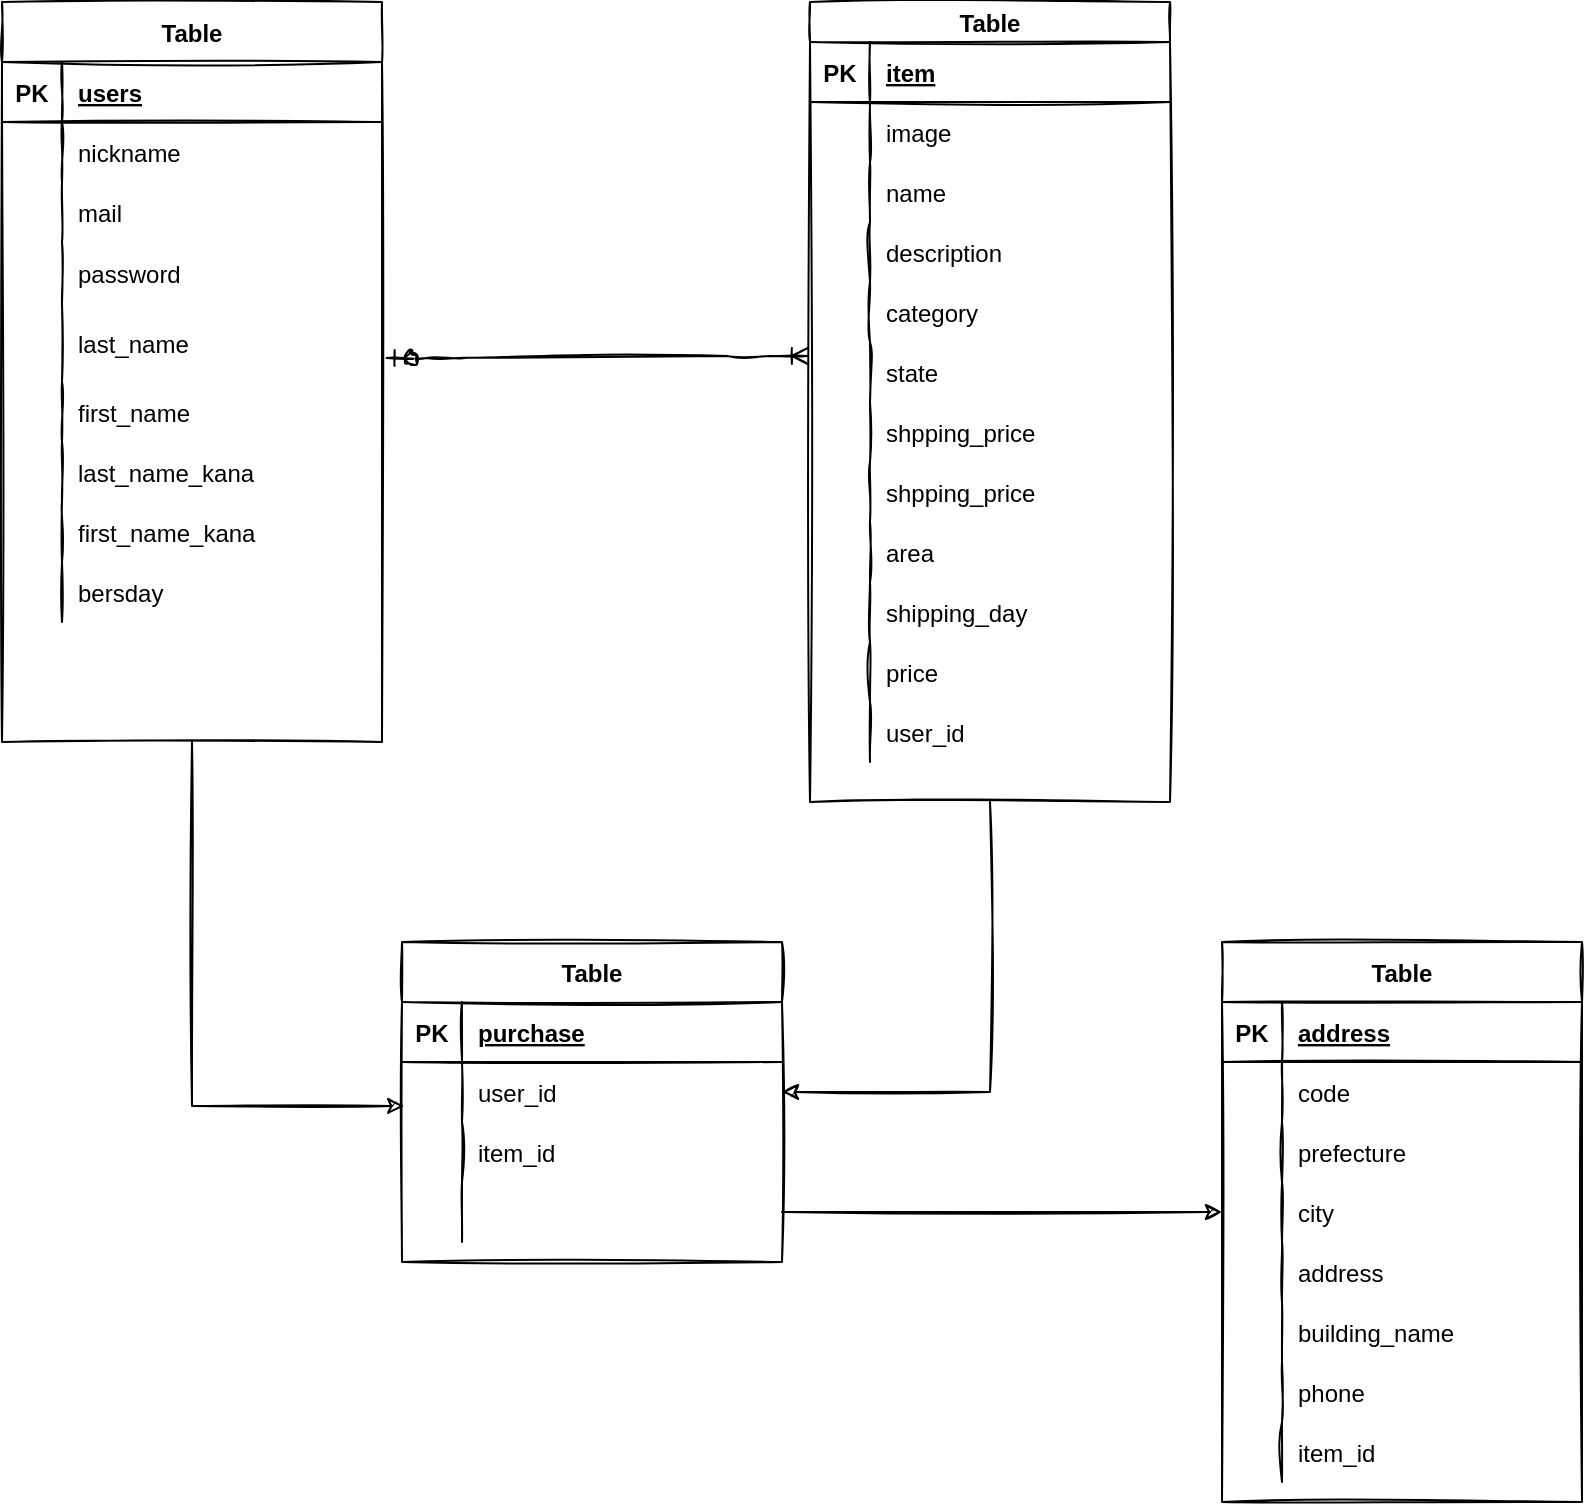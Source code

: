 <mxfile version="14.2.4" type="embed">
    <diagram id="Bu0s0QFph3MO_JYlB9qE" name="ページ1">
        <mxGraphModel dx="1056" dy="800" grid="1" gridSize="10" guides="1" tooltips="1" connect="1" arrows="1" fold="1" page="1" pageScale="1" pageWidth="827" pageHeight="1169" math="0" shadow="0">
            <root>
                <mxCell id="0"/>
                <mxCell id="1" parent="0"/>
                <mxCell id="KY-LnswcJPYaex80LuWp-153" style="edgeStyle=orthogonalEdgeStyle;rounded=0;orthogonalLoop=1;jettySize=auto;html=1;exitX=0.5;exitY=1;exitDx=0;exitDy=0;entryX=0.006;entryY=0.733;entryDx=0;entryDy=0;entryPerimeter=0;sketch=1;" edge="1" parent="1" source="KY-LnswcJPYaex80LuWp-18" target="KY-LnswcJPYaex80LuWp-108">
                    <mxGeometry relative="1" as="geometry"/>
                </mxCell>
                <mxCell id="KY-LnswcJPYaex80LuWp-18" value="Table" style="shape=table;startSize=30;container=1;collapsible=1;childLayout=tableLayout;fixedRows=1;rowLines=0;fontStyle=1;align=center;resizeLast=1;sketch=1;swimlaneFillColor=none;" vertex="1" parent="1">
                    <mxGeometry x="10" y="170" width="190" height="370" as="geometry"/>
                </mxCell>
                <mxCell id="KY-LnswcJPYaex80LuWp-19" value="" style="shape=partialRectangle;collapsible=0;dropTarget=0;pointerEvents=0;fillColor=none;top=0;left=0;bottom=1;right=0;points=[[0,0.5],[1,0.5]];portConstraint=eastwest;sketch=1;" vertex="1" parent="KY-LnswcJPYaex80LuWp-18">
                    <mxGeometry y="30" width="190" height="30" as="geometry"/>
                </mxCell>
                <mxCell id="KY-LnswcJPYaex80LuWp-20" value="PK" style="shape=partialRectangle;connectable=0;fillColor=none;top=0;left=0;bottom=0;right=0;fontStyle=1;overflow=hidden;sketch=1;" vertex="1" parent="KY-LnswcJPYaex80LuWp-19">
                    <mxGeometry width="30" height="30" as="geometry"/>
                </mxCell>
                <mxCell id="KY-LnswcJPYaex80LuWp-21" value="users" style="shape=partialRectangle;connectable=0;fillColor=none;top=0;left=0;bottom=0;right=0;align=left;spacingLeft=6;fontStyle=5;overflow=hidden;sketch=1;" vertex="1" parent="KY-LnswcJPYaex80LuWp-19">
                    <mxGeometry x="30" width="160" height="30" as="geometry"/>
                </mxCell>
                <mxCell id="KY-LnswcJPYaex80LuWp-25" value="" style="shape=partialRectangle;collapsible=0;dropTarget=0;pointerEvents=0;fillColor=none;top=0;left=0;bottom=0;right=0;points=[[0,0.5],[1,0.5]];portConstraint=eastwest;sketch=1;" vertex="1" parent="KY-LnswcJPYaex80LuWp-18">
                    <mxGeometry y="60" width="190" height="30" as="geometry"/>
                </mxCell>
                <mxCell id="KY-LnswcJPYaex80LuWp-26" value="" style="shape=partialRectangle;connectable=0;fillColor=none;top=0;left=0;bottom=0;right=0;editable=1;overflow=hidden;sketch=1;" vertex="1" parent="KY-LnswcJPYaex80LuWp-25">
                    <mxGeometry width="30" height="30" as="geometry"/>
                </mxCell>
                <mxCell id="KY-LnswcJPYaex80LuWp-27" value="nickname" style="shape=partialRectangle;connectable=0;fillColor=none;top=0;left=0;bottom=0;right=0;align=left;spacingLeft=6;overflow=hidden;sketch=1;" vertex="1" parent="KY-LnswcJPYaex80LuWp-25">
                    <mxGeometry x="30" width="160" height="30" as="geometry"/>
                </mxCell>
                <mxCell id="KY-LnswcJPYaex80LuWp-54" value="" style="shape=partialRectangle;collapsible=0;dropTarget=0;pointerEvents=0;fillColor=none;top=0;left=0;bottom=0;right=0;points=[[0,0.5],[1,0.5]];portConstraint=eastwest;sketch=1;" vertex="1" parent="KY-LnswcJPYaex80LuWp-18">
                    <mxGeometry y="90" width="190" height="30" as="geometry"/>
                </mxCell>
                <mxCell id="KY-LnswcJPYaex80LuWp-55" value="" style="shape=partialRectangle;connectable=0;fillColor=none;top=0;left=0;bottom=0;right=0;editable=1;overflow=hidden;sketch=1;" vertex="1" parent="KY-LnswcJPYaex80LuWp-54">
                    <mxGeometry width="30" height="30" as="geometry"/>
                </mxCell>
                <mxCell id="KY-LnswcJPYaex80LuWp-56" value="mail" style="shape=partialRectangle;connectable=0;fillColor=none;top=0;left=0;bottom=0;right=0;align=left;spacingLeft=6;overflow=hidden;sketch=1;" vertex="1" parent="KY-LnswcJPYaex80LuWp-54">
                    <mxGeometry x="30" width="160" height="30" as="geometry"/>
                </mxCell>
                <mxCell id="KY-LnswcJPYaex80LuWp-31" value="" style="shape=partialRectangle;collapsible=0;dropTarget=0;pointerEvents=0;fillColor=none;top=0;left=0;bottom=0;right=0;points=[[0,0.5],[1,0.5]];portConstraint=eastwest;sketch=1;" vertex="1" parent="KY-LnswcJPYaex80LuWp-18">
                    <mxGeometry y="120" width="190" height="31" as="geometry"/>
                </mxCell>
                <mxCell id="KY-LnswcJPYaex80LuWp-32" value="" style="shape=partialRectangle;connectable=0;fillColor=none;top=0;left=0;bottom=0;right=0;editable=1;overflow=hidden;sketch=1;" vertex="1" parent="KY-LnswcJPYaex80LuWp-31">
                    <mxGeometry width="30" height="31" as="geometry"/>
                </mxCell>
                <mxCell id="KY-LnswcJPYaex80LuWp-33" value="password" style="shape=partialRectangle;connectable=0;fillColor=none;top=0;left=0;bottom=0;right=0;align=left;spacingLeft=6;overflow=hidden;sketch=1;" vertex="1" parent="KY-LnswcJPYaex80LuWp-31">
                    <mxGeometry x="30" width="160" height="31" as="geometry"/>
                </mxCell>
                <mxCell id="KY-LnswcJPYaex80LuWp-34" value="" style="shape=partialRectangle;collapsible=0;dropTarget=0;pointerEvents=0;fillColor=none;top=0;left=0;bottom=0;right=0;points=[[0,0.5],[1,0.5]];portConstraint=eastwest;sketch=1;" vertex="1" parent="KY-LnswcJPYaex80LuWp-18">
                    <mxGeometry y="151" width="190" height="39" as="geometry"/>
                </mxCell>
                <mxCell id="KY-LnswcJPYaex80LuWp-35" value="" style="shape=partialRectangle;connectable=0;fillColor=none;top=0;left=0;bottom=0;right=0;editable=1;overflow=hidden;sketch=1;" vertex="1" parent="KY-LnswcJPYaex80LuWp-34">
                    <mxGeometry width="30" height="39" as="geometry"/>
                </mxCell>
                <mxCell id="KY-LnswcJPYaex80LuWp-36" value="last_name" style="shape=partialRectangle;connectable=0;fillColor=none;top=0;left=0;bottom=0;right=0;align=left;spacingLeft=6;overflow=hidden;sketch=1;" vertex="1" parent="KY-LnswcJPYaex80LuWp-34">
                    <mxGeometry x="30" width="160" height="39" as="geometry"/>
                </mxCell>
                <mxCell id="KY-LnswcJPYaex80LuWp-57" value="" style="shape=partialRectangle;collapsible=0;dropTarget=0;pointerEvents=0;fillColor=none;top=0;left=0;bottom=0;right=0;points=[[0,0.5],[1,0.5]];portConstraint=eastwest;sketch=1;" vertex="1" parent="KY-LnswcJPYaex80LuWp-18">
                    <mxGeometry y="190" width="190" height="30" as="geometry"/>
                </mxCell>
                <mxCell id="KY-LnswcJPYaex80LuWp-58" value="" style="shape=partialRectangle;connectable=0;fillColor=none;top=0;left=0;bottom=0;right=0;editable=1;overflow=hidden;sketch=1;" vertex="1" parent="KY-LnswcJPYaex80LuWp-57">
                    <mxGeometry width="30" height="30" as="geometry"/>
                </mxCell>
                <mxCell id="KY-LnswcJPYaex80LuWp-59" value="first_name" style="shape=partialRectangle;connectable=0;fillColor=none;top=0;left=0;bottom=0;right=0;align=left;spacingLeft=6;overflow=hidden;sketch=1;" vertex="1" parent="KY-LnswcJPYaex80LuWp-57">
                    <mxGeometry x="30" width="160" height="30" as="geometry"/>
                </mxCell>
                <mxCell id="KY-LnswcJPYaex80LuWp-60" value="" style="shape=partialRectangle;collapsible=0;dropTarget=0;pointerEvents=0;fillColor=none;top=0;left=0;bottom=0;right=0;points=[[0,0.5],[1,0.5]];portConstraint=eastwest;sketch=1;" vertex="1" parent="KY-LnswcJPYaex80LuWp-18">
                    <mxGeometry y="220" width="190" height="30" as="geometry"/>
                </mxCell>
                <mxCell id="KY-LnswcJPYaex80LuWp-61" value="" style="shape=partialRectangle;connectable=0;fillColor=none;top=0;left=0;bottom=0;right=0;editable=1;overflow=hidden;sketch=1;" vertex="1" parent="KY-LnswcJPYaex80LuWp-60">
                    <mxGeometry width="30" height="30" as="geometry"/>
                </mxCell>
                <mxCell id="KY-LnswcJPYaex80LuWp-62" value="last_name_kana" style="shape=partialRectangle;connectable=0;fillColor=none;top=0;left=0;bottom=0;right=0;align=left;spacingLeft=6;overflow=hidden;sketch=1;" vertex="1" parent="KY-LnswcJPYaex80LuWp-60">
                    <mxGeometry x="30" width="160" height="30" as="geometry"/>
                </mxCell>
                <mxCell id="KY-LnswcJPYaex80LuWp-63" value="" style="shape=partialRectangle;collapsible=0;dropTarget=0;pointerEvents=0;fillColor=none;top=0;left=0;bottom=0;right=0;points=[[0,0.5],[1,0.5]];portConstraint=eastwest;sketch=1;" vertex="1" parent="KY-LnswcJPYaex80LuWp-18">
                    <mxGeometry y="250" width="190" height="30" as="geometry"/>
                </mxCell>
                <mxCell id="KY-LnswcJPYaex80LuWp-64" value="" style="shape=partialRectangle;connectable=0;fillColor=none;top=0;left=0;bottom=0;right=0;editable=1;overflow=hidden;sketch=1;" vertex="1" parent="KY-LnswcJPYaex80LuWp-63">
                    <mxGeometry width="30" height="30" as="geometry"/>
                </mxCell>
                <mxCell id="KY-LnswcJPYaex80LuWp-65" value="first_name_kana" style="shape=partialRectangle;connectable=0;fillColor=none;top=0;left=0;bottom=0;right=0;align=left;spacingLeft=6;overflow=hidden;sketch=1;" vertex="1" parent="KY-LnswcJPYaex80LuWp-63">
                    <mxGeometry x="30" width="160" height="30" as="geometry"/>
                </mxCell>
                <mxCell id="KY-LnswcJPYaex80LuWp-28" value="" style="shape=partialRectangle;collapsible=0;dropTarget=0;pointerEvents=0;fillColor=none;top=0;left=0;bottom=0;right=0;points=[[0,0.5],[1,0.5]];portConstraint=eastwest;sketch=1;" vertex="1" parent="KY-LnswcJPYaex80LuWp-18">
                    <mxGeometry y="280" width="190" height="30" as="geometry"/>
                </mxCell>
                <mxCell id="KY-LnswcJPYaex80LuWp-29" value="" style="shape=partialRectangle;connectable=0;fillColor=none;top=0;left=0;bottom=0;right=0;editable=1;overflow=hidden;sketch=1;" vertex="1" parent="KY-LnswcJPYaex80LuWp-28">
                    <mxGeometry width="30" height="30" as="geometry"/>
                </mxCell>
                <mxCell id="KY-LnswcJPYaex80LuWp-30" value="bersday" style="shape=partialRectangle;connectable=0;fillColor=none;top=0;left=0;bottom=0;right=0;align=left;spacingLeft=6;overflow=hidden;sketch=1;" vertex="1" parent="KY-LnswcJPYaex80LuWp-28">
                    <mxGeometry x="30" width="160" height="30" as="geometry"/>
                </mxCell>
                <mxCell id="KY-LnswcJPYaex80LuWp-155" style="edgeStyle=orthogonalEdgeStyle;rounded=0;orthogonalLoop=1;jettySize=auto;html=1;entryX=1;entryY=0.5;entryDx=0;entryDy=0;sketch=1;" edge="1" parent="1" source="KY-LnswcJPYaex80LuWp-70" target="KY-LnswcJPYaex80LuWp-108">
                    <mxGeometry relative="1" as="geometry"/>
                </mxCell>
                <mxCell id="KY-LnswcJPYaex80LuWp-70" value="Table" style="shape=table;startSize=20;container=1;collapsible=1;childLayout=tableLayout;fixedRows=1;rowLines=0;fontStyle=1;align=center;resizeLast=1;sketch=1;" vertex="1" parent="1">
                    <mxGeometry x="414" y="170" width="180" height="400" as="geometry"/>
                </mxCell>
                <mxCell id="KY-LnswcJPYaex80LuWp-71" value="" style="shape=partialRectangle;collapsible=0;dropTarget=0;pointerEvents=0;fillColor=none;top=0;left=0;bottom=1;right=0;points=[[0,0.5],[1,0.5]];portConstraint=eastwest;sketch=1;" vertex="1" parent="KY-LnswcJPYaex80LuWp-70">
                    <mxGeometry y="20" width="180" height="30" as="geometry"/>
                </mxCell>
                <mxCell id="KY-LnswcJPYaex80LuWp-72" value="PK" style="shape=partialRectangle;connectable=0;fillColor=none;top=0;left=0;bottom=0;right=0;fontStyle=1;overflow=hidden;sketch=1;" vertex="1" parent="KY-LnswcJPYaex80LuWp-71">
                    <mxGeometry width="30" height="30" as="geometry"/>
                </mxCell>
                <mxCell id="KY-LnswcJPYaex80LuWp-73" value="item" style="shape=partialRectangle;connectable=0;fillColor=none;top=0;left=0;bottom=0;right=0;align=left;spacingLeft=6;fontStyle=5;overflow=hidden;sketch=1;" vertex="1" parent="KY-LnswcJPYaex80LuWp-71">
                    <mxGeometry x="30" width="150" height="30" as="geometry"/>
                </mxCell>
                <mxCell id="KY-LnswcJPYaex80LuWp-74" value="" style="shape=partialRectangle;collapsible=0;dropTarget=0;pointerEvents=0;fillColor=none;top=0;left=0;bottom=0;right=0;points=[[0,0.5],[1,0.5]];portConstraint=eastwest;sketch=1;" vertex="1" parent="KY-LnswcJPYaex80LuWp-70">
                    <mxGeometry y="50" width="180" height="30" as="geometry"/>
                </mxCell>
                <mxCell id="KY-LnswcJPYaex80LuWp-75" value="" style="shape=partialRectangle;connectable=0;fillColor=none;top=0;left=0;bottom=0;right=0;editable=1;overflow=hidden;sketch=1;" vertex="1" parent="KY-LnswcJPYaex80LuWp-74">
                    <mxGeometry width="30" height="30" as="geometry"/>
                </mxCell>
                <mxCell id="KY-LnswcJPYaex80LuWp-76" value="image" style="shape=partialRectangle;connectable=0;fillColor=none;top=0;left=0;bottom=0;right=0;align=left;spacingLeft=6;overflow=hidden;sketch=1;" vertex="1" parent="KY-LnswcJPYaex80LuWp-74">
                    <mxGeometry x="30" width="150" height="30" as="geometry"/>
                </mxCell>
                <mxCell id="KY-LnswcJPYaex80LuWp-77" value="" style="shape=partialRectangle;collapsible=0;dropTarget=0;pointerEvents=0;fillColor=none;top=0;left=0;bottom=0;right=0;points=[[0,0.5],[1,0.5]];portConstraint=eastwest;sketch=1;" vertex="1" parent="KY-LnswcJPYaex80LuWp-70">
                    <mxGeometry y="80" width="180" height="30" as="geometry"/>
                </mxCell>
                <mxCell id="KY-LnswcJPYaex80LuWp-78" value="" style="shape=partialRectangle;connectable=0;fillColor=none;top=0;left=0;bottom=0;right=0;editable=1;overflow=hidden;sketch=1;" vertex="1" parent="KY-LnswcJPYaex80LuWp-77">
                    <mxGeometry width="30" height="30" as="geometry"/>
                </mxCell>
                <mxCell id="KY-LnswcJPYaex80LuWp-79" value="name" style="shape=partialRectangle;connectable=0;fillColor=none;top=0;left=0;bottom=0;right=0;align=left;spacingLeft=6;overflow=hidden;sketch=1;" vertex="1" parent="KY-LnswcJPYaex80LuWp-77">
                    <mxGeometry x="30" width="150" height="30" as="geometry"/>
                </mxCell>
                <mxCell id="KY-LnswcJPYaex80LuWp-80" value="" style="shape=partialRectangle;collapsible=0;dropTarget=0;pointerEvents=0;fillColor=none;top=0;left=0;bottom=0;right=0;points=[[0,0.5],[1,0.5]];portConstraint=eastwest;sketch=1;" vertex="1" parent="KY-LnswcJPYaex80LuWp-70">
                    <mxGeometry y="110" width="180" height="30" as="geometry"/>
                </mxCell>
                <mxCell id="KY-LnswcJPYaex80LuWp-81" value="" style="shape=partialRectangle;connectable=0;fillColor=none;top=0;left=0;bottom=0;right=0;editable=1;overflow=hidden;sketch=1;" vertex="1" parent="KY-LnswcJPYaex80LuWp-80">
                    <mxGeometry width="30" height="30" as="geometry"/>
                </mxCell>
                <mxCell id="KY-LnswcJPYaex80LuWp-82" value="description" style="shape=partialRectangle;connectable=0;fillColor=none;top=0;left=0;bottom=0;right=0;align=left;spacingLeft=6;overflow=hidden;sketch=1;" vertex="1" parent="KY-LnswcJPYaex80LuWp-80">
                    <mxGeometry x="30" width="150" height="30" as="geometry"/>
                </mxCell>
                <mxCell id="KY-LnswcJPYaex80LuWp-83" value="" style="shape=partialRectangle;collapsible=0;dropTarget=0;pointerEvents=0;fillColor=none;top=0;left=0;bottom=0;right=0;points=[[0,0.5],[1,0.5]];portConstraint=eastwest;sketch=1;" vertex="1" parent="KY-LnswcJPYaex80LuWp-70">
                    <mxGeometry y="140" width="180" height="30" as="geometry"/>
                </mxCell>
                <mxCell id="KY-LnswcJPYaex80LuWp-84" value="" style="shape=partialRectangle;connectable=0;fillColor=none;top=0;left=0;bottom=0;right=0;editable=1;overflow=hidden;sketch=1;" vertex="1" parent="KY-LnswcJPYaex80LuWp-83">
                    <mxGeometry width="30" height="30" as="geometry"/>
                </mxCell>
                <mxCell id="KY-LnswcJPYaex80LuWp-85" value="category" style="shape=partialRectangle;connectable=0;fillColor=none;top=0;left=0;bottom=0;right=0;align=left;spacingLeft=6;overflow=hidden;sketch=1;" vertex="1" parent="KY-LnswcJPYaex80LuWp-83">
                    <mxGeometry x="30" width="150" height="30" as="geometry"/>
                </mxCell>
                <mxCell id="KY-LnswcJPYaex80LuWp-86" value="" style="shape=partialRectangle;collapsible=0;dropTarget=0;pointerEvents=0;fillColor=none;top=0;left=0;bottom=0;right=0;points=[[0,0.5],[1,0.5]];portConstraint=eastwest;sketch=1;" vertex="1" parent="KY-LnswcJPYaex80LuWp-70">
                    <mxGeometry y="170" width="180" height="30" as="geometry"/>
                </mxCell>
                <mxCell id="KY-LnswcJPYaex80LuWp-87" value="" style="shape=partialRectangle;connectable=0;fillColor=none;top=0;left=0;bottom=0;right=0;editable=1;overflow=hidden;sketch=1;" vertex="1" parent="KY-LnswcJPYaex80LuWp-86">
                    <mxGeometry width="30" height="30" as="geometry"/>
                </mxCell>
                <mxCell id="KY-LnswcJPYaex80LuWp-88" value="state" style="shape=partialRectangle;connectable=0;fillColor=none;top=0;left=0;bottom=0;right=0;align=left;spacingLeft=6;overflow=hidden;sketch=1;" vertex="1" parent="KY-LnswcJPYaex80LuWp-86">
                    <mxGeometry x="30" width="150" height="30" as="geometry"/>
                </mxCell>
                <mxCell id="KY-LnswcJPYaex80LuWp-146" value="" style="shape=partialRectangle;collapsible=0;dropTarget=0;pointerEvents=0;fillColor=none;top=0;left=0;bottom=0;right=0;points=[[0,0.5],[1,0.5]];portConstraint=eastwest;sketch=1;" vertex="1" parent="KY-LnswcJPYaex80LuWp-70">
                    <mxGeometry y="200" width="180" height="30" as="geometry"/>
                </mxCell>
                <mxCell id="KY-LnswcJPYaex80LuWp-147" value="" style="shape=partialRectangle;connectable=0;fillColor=none;top=0;left=0;bottom=0;right=0;editable=1;overflow=hidden;sketch=1;" vertex="1" parent="KY-LnswcJPYaex80LuWp-146">
                    <mxGeometry width="30" height="30" as="geometry"/>
                </mxCell>
                <mxCell id="KY-LnswcJPYaex80LuWp-148" value="shpping_price" style="shape=partialRectangle;connectable=0;fillColor=none;top=0;left=0;bottom=0;right=0;align=left;spacingLeft=6;overflow=hidden;sketch=1;" vertex="1" parent="KY-LnswcJPYaex80LuWp-146">
                    <mxGeometry x="30" width="150" height="30" as="geometry"/>
                </mxCell>
                <mxCell id="KY-LnswcJPYaex80LuWp-89" value="" style="shape=partialRectangle;collapsible=0;dropTarget=0;pointerEvents=0;fillColor=none;top=0;left=0;bottom=0;right=0;points=[[0,0.5],[1,0.5]];portConstraint=eastwest;sketch=1;" vertex="1" parent="KY-LnswcJPYaex80LuWp-70">
                    <mxGeometry y="230" width="180" height="30" as="geometry"/>
                </mxCell>
                <mxCell id="KY-LnswcJPYaex80LuWp-90" value="" style="shape=partialRectangle;connectable=0;fillColor=none;top=0;left=0;bottom=0;right=0;editable=1;overflow=hidden;sketch=1;" vertex="1" parent="KY-LnswcJPYaex80LuWp-89">
                    <mxGeometry width="30" height="30" as="geometry"/>
                </mxCell>
                <mxCell id="KY-LnswcJPYaex80LuWp-91" value="shpping_price" style="shape=partialRectangle;connectable=0;fillColor=none;top=0;left=0;bottom=0;right=0;align=left;spacingLeft=6;overflow=hidden;sketch=1;" vertex="1" parent="KY-LnswcJPYaex80LuWp-89">
                    <mxGeometry x="30" width="150" height="30" as="geometry"/>
                </mxCell>
                <mxCell id="KY-LnswcJPYaex80LuWp-92" value="" style="shape=partialRectangle;collapsible=0;dropTarget=0;pointerEvents=0;fillColor=none;top=0;left=0;bottom=0;right=0;points=[[0,0.5],[1,0.5]];portConstraint=eastwest;sketch=1;" vertex="1" parent="KY-LnswcJPYaex80LuWp-70">
                    <mxGeometry y="260" width="180" height="30" as="geometry"/>
                </mxCell>
                <mxCell id="KY-LnswcJPYaex80LuWp-93" value="" style="shape=partialRectangle;connectable=0;fillColor=none;top=0;left=0;bottom=0;right=0;editable=1;overflow=hidden;sketch=1;" vertex="1" parent="KY-LnswcJPYaex80LuWp-92">
                    <mxGeometry width="30" height="30" as="geometry"/>
                </mxCell>
                <mxCell id="KY-LnswcJPYaex80LuWp-94" value="area" style="shape=partialRectangle;connectable=0;fillColor=none;top=0;left=0;bottom=0;right=0;align=left;spacingLeft=6;overflow=hidden;sketch=1;" vertex="1" parent="KY-LnswcJPYaex80LuWp-92">
                    <mxGeometry x="30" width="150" height="30" as="geometry"/>
                </mxCell>
                <mxCell id="KY-LnswcJPYaex80LuWp-95" value="" style="shape=partialRectangle;collapsible=0;dropTarget=0;pointerEvents=0;fillColor=none;top=0;left=0;bottom=0;right=0;points=[[0,0.5],[1,0.5]];portConstraint=eastwest;sketch=1;" vertex="1" parent="KY-LnswcJPYaex80LuWp-70">
                    <mxGeometry y="290" width="180" height="30" as="geometry"/>
                </mxCell>
                <mxCell id="KY-LnswcJPYaex80LuWp-96" value="" style="shape=partialRectangle;connectable=0;fillColor=none;top=0;left=0;bottom=0;right=0;editable=1;overflow=hidden;sketch=1;" vertex="1" parent="KY-LnswcJPYaex80LuWp-95">
                    <mxGeometry width="30" height="30" as="geometry"/>
                </mxCell>
                <mxCell id="KY-LnswcJPYaex80LuWp-97" value="shipping_day" style="shape=partialRectangle;connectable=0;fillColor=none;top=0;left=0;bottom=0;right=0;align=left;spacingLeft=6;overflow=hidden;sketch=1;" vertex="1" parent="KY-LnswcJPYaex80LuWp-95">
                    <mxGeometry x="30" width="150" height="30" as="geometry"/>
                </mxCell>
                <mxCell id="KY-LnswcJPYaex80LuWp-98" value="" style="shape=partialRectangle;collapsible=0;dropTarget=0;pointerEvents=0;fillColor=none;top=0;left=0;bottom=0;right=0;points=[[0,0.5],[1,0.5]];portConstraint=eastwest;sketch=1;" vertex="1" parent="KY-LnswcJPYaex80LuWp-70">
                    <mxGeometry y="320" width="180" height="30" as="geometry"/>
                </mxCell>
                <mxCell id="KY-LnswcJPYaex80LuWp-99" value="" style="shape=partialRectangle;connectable=0;fillColor=none;top=0;left=0;bottom=0;right=0;editable=1;overflow=hidden;sketch=1;" vertex="1" parent="KY-LnswcJPYaex80LuWp-98">
                    <mxGeometry width="30" height="30" as="geometry"/>
                </mxCell>
                <mxCell id="KY-LnswcJPYaex80LuWp-100" value="price" style="shape=partialRectangle;connectable=0;fillColor=none;top=0;left=0;bottom=0;right=0;align=left;spacingLeft=6;overflow=hidden;sketch=1;" vertex="1" parent="KY-LnswcJPYaex80LuWp-98">
                    <mxGeometry x="30" width="150" height="30" as="geometry"/>
                </mxCell>
                <mxCell id="KY-LnswcJPYaex80LuWp-101" value="" style="shape=partialRectangle;collapsible=0;dropTarget=0;pointerEvents=0;fillColor=none;top=0;left=0;bottom=0;right=0;points=[[0,0.5],[1,0.5]];portConstraint=eastwest;sketch=1;" vertex="1" parent="KY-LnswcJPYaex80LuWp-70">
                    <mxGeometry y="350" width="180" height="30" as="geometry"/>
                </mxCell>
                <mxCell id="KY-LnswcJPYaex80LuWp-102" value="" style="shape=partialRectangle;connectable=0;fillColor=none;top=0;left=0;bottom=0;right=0;editable=1;overflow=hidden;sketch=1;" vertex="1" parent="KY-LnswcJPYaex80LuWp-101">
                    <mxGeometry width="30" height="30" as="geometry"/>
                </mxCell>
                <mxCell id="KY-LnswcJPYaex80LuWp-103" value="user_id" style="shape=partialRectangle;connectable=0;fillColor=none;top=0;left=0;bottom=0;right=0;align=left;spacingLeft=6;overflow=hidden;sketch=1;" vertex="1" parent="KY-LnswcJPYaex80LuWp-101">
                    <mxGeometry x="30" width="150" height="30" as="geometry"/>
                </mxCell>
                <mxCell id="KY-LnswcJPYaex80LuWp-104" value="Table" style="shape=table;startSize=30;container=1;collapsible=1;childLayout=tableLayout;fixedRows=1;rowLines=0;fontStyle=1;align=center;resizeLast=1;sketch=1;" vertex="1" parent="1">
                    <mxGeometry x="210" y="640" width="190" height="160" as="geometry"/>
                </mxCell>
                <mxCell id="KY-LnswcJPYaex80LuWp-105" value="" style="shape=partialRectangle;collapsible=0;dropTarget=0;pointerEvents=0;fillColor=none;top=0;left=0;bottom=1;right=0;points=[[0,0.5],[1,0.5]];portConstraint=eastwest;sketch=1;" vertex="1" parent="KY-LnswcJPYaex80LuWp-104">
                    <mxGeometry y="30" width="190" height="30" as="geometry"/>
                </mxCell>
                <mxCell id="KY-LnswcJPYaex80LuWp-106" value="PK" style="shape=partialRectangle;connectable=0;fillColor=none;top=0;left=0;bottom=0;right=0;fontStyle=1;overflow=hidden;sketch=1;" vertex="1" parent="KY-LnswcJPYaex80LuWp-105">
                    <mxGeometry width="30" height="30" as="geometry"/>
                </mxCell>
                <mxCell id="KY-LnswcJPYaex80LuWp-107" value="purchase" style="shape=partialRectangle;connectable=0;fillColor=none;top=0;left=0;bottom=0;right=0;align=left;spacingLeft=6;fontStyle=5;overflow=hidden;sketch=1;" vertex="1" parent="KY-LnswcJPYaex80LuWp-105">
                    <mxGeometry x="30" width="160" height="30" as="geometry"/>
                </mxCell>
                <mxCell id="KY-LnswcJPYaex80LuWp-108" value="" style="shape=partialRectangle;collapsible=0;dropTarget=0;pointerEvents=0;fillColor=none;top=0;left=0;bottom=0;right=0;points=[[0,0.5],[1,0.5]];portConstraint=eastwest;sketch=1;" vertex="1" parent="KY-LnswcJPYaex80LuWp-104">
                    <mxGeometry y="60" width="190" height="30" as="geometry"/>
                </mxCell>
                <mxCell id="KY-LnswcJPYaex80LuWp-109" value="" style="shape=partialRectangle;connectable=0;fillColor=none;top=0;left=0;bottom=0;right=0;editable=1;overflow=hidden;sketch=1;" vertex="1" parent="KY-LnswcJPYaex80LuWp-108">
                    <mxGeometry width="30" height="30" as="geometry"/>
                </mxCell>
                <mxCell id="KY-LnswcJPYaex80LuWp-110" value="user_id" style="shape=partialRectangle;connectable=0;fillColor=none;top=0;left=0;bottom=0;right=0;align=left;spacingLeft=6;overflow=hidden;sketch=1;" vertex="1" parent="KY-LnswcJPYaex80LuWp-108">
                    <mxGeometry x="30" width="160" height="30" as="geometry"/>
                </mxCell>
                <mxCell id="KY-LnswcJPYaex80LuWp-111" value="" style="shape=partialRectangle;collapsible=0;dropTarget=0;pointerEvents=0;fillColor=none;top=0;left=0;bottom=0;right=0;points=[[0,0.5],[1,0.5]];portConstraint=eastwest;sketch=1;" vertex="1" parent="KY-LnswcJPYaex80LuWp-104">
                    <mxGeometry y="90" width="190" height="30" as="geometry"/>
                </mxCell>
                <mxCell id="KY-LnswcJPYaex80LuWp-112" value="" style="shape=partialRectangle;connectable=0;fillColor=none;top=0;left=0;bottom=0;right=0;editable=1;overflow=hidden;sketch=1;" vertex="1" parent="KY-LnswcJPYaex80LuWp-111">
                    <mxGeometry width="30" height="30" as="geometry"/>
                </mxCell>
                <mxCell id="KY-LnswcJPYaex80LuWp-113" value="item_id" style="shape=partialRectangle;connectable=0;fillColor=none;top=0;left=0;bottom=0;right=0;align=left;spacingLeft=6;overflow=hidden;sketch=1;" vertex="1" parent="KY-LnswcJPYaex80LuWp-111">
                    <mxGeometry x="30" width="160" height="30" as="geometry"/>
                </mxCell>
                <mxCell id="KY-LnswcJPYaex80LuWp-114" value="" style="shape=partialRectangle;collapsible=0;dropTarget=0;pointerEvents=0;fillColor=none;top=0;left=0;bottom=0;right=0;points=[[0,0.5],[1,0.5]];portConstraint=eastwest;sketch=1;" vertex="1" parent="KY-LnswcJPYaex80LuWp-104">
                    <mxGeometry y="120" width="190" height="30" as="geometry"/>
                </mxCell>
                <mxCell id="KY-LnswcJPYaex80LuWp-115" value="" style="shape=partialRectangle;connectable=0;fillColor=none;top=0;left=0;bottom=0;right=0;editable=1;overflow=hidden;sketch=1;" vertex="1" parent="KY-LnswcJPYaex80LuWp-114">
                    <mxGeometry width="30" height="30" as="geometry"/>
                </mxCell>
                <mxCell id="KY-LnswcJPYaex80LuWp-116" value="" style="shape=partialRectangle;connectable=0;fillColor=none;top=0;left=0;bottom=0;right=0;align=left;spacingLeft=6;overflow=hidden;sketch=1;" vertex="1" parent="KY-LnswcJPYaex80LuWp-114">
                    <mxGeometry x="30" width="160" height="30" as="geometry"/>
                </mxCell>
                <mxCell id="KY-LnswcJPYaex80LuWp-117" value="Table" style="shape=table;startSize=30;container=1;collapsible=1;childLayout=tableLayout;fixedRows=1;rowLines=0;fontStyle=1;align=center;resizeLast=1;sketch=1;" vertex="1" parent="1">
                    <mxGeometry x="620" y="640" width="180" height="280" as="geometry"/>
                </mxCell>
                <mxCell id="KY-LnswcJPYaex80LuWp-118" value="" style="shape=partialRectangle;collapsible=0;dropTarget=0;pointerEvents=0;fillColor=none;top=0;left=0;bottom=1;right=0;points=[[0,0.5],[1,0.5]];portConstraint=eastwest;sketch=1;" vertex="1" parent="KY-LnswcJPYaex80LuWp-117">
                    <mxGeometry y="30" width="180" height="30" as="geometry"/>
                </mxCell>
                <mxCell id="KY-LnswcJPYaex80LuWp-119" value="PK" style="shape=partialRectangle;connectable=0;fillColor=none;top=0;left=0;bottom=0;right=0;fontStyle=1;overflow=hidden;sketch=1;" vertex="1" parent="KY-LnswcJPYaex80LuWp-118">
                    <mxGeometry width="30" height="30" as="geometry"/>
                </mxCell>
                <mxCell id="KY-LnswcJPYaex80LuWp-120" value="address" style="shape=partialRectangle;connectable=0;fillColor=none;top=0;left=0;bottom=0;right=0;align=left;spacingLeft=6;fontStyle=5;overflow=hidden;sketch=1;" vertex="1" parent="KY-LnswcJPYaex80LuWp-118">
                    <mxGeometry x="30" width="150" height="30" as="geometry"/>
                </mxCell>
                <mxCell id="KY-LnswcJPYaex80LuWp-121" value="" style="shape=partialRectangle;collapsible=0;dropTarget=0;pointerEvents=0;fillColor=none;top=0;left=0;bottom=0;right=0;points=[[0,0.5],[1,0.5]];portConstraint=eastwest;sketch=1;" vertex="1" parent="KY-LnswcJPYaex80LuWp-117">
                    <mxGeometry y="60" width="180" height="30" as="geometry"/>
                </mxCell>
                <mxCell id="KY-LnswcJPYaex80LuWp-122" value="" style="shape=partialRectangle;connectable=0;fillColor=none;top=0;left=0;bottom=0;right=0;editable=1;overflow=hidden;sketch=1;" vertex="1" parent="KY-LnswcJPYaex80LuWp-121">
                    <mxGeometry width="30" height="30" as="geometry"/>
                </mxCell>
                <mxCell id="KY-LnswcJPYaex80LuWp-123" value="code" style="shape=partialRectangle;connectable=0;fillColor=none;top=0;left=0;bottom=0;right=0;align=left;spacingLeft=6;overflow=hidden;sketch=1;" vertex="1" parent="KY-LnswcJPYaex80LuWp-121">
                    <mxGeometry x="30" width="150" height="30" as="geometry"/>
                </mxCell>
                <mxCell id="KY-LnswcJPYaex80LuWp-124" value="" style="shape=partialRectangle;collapsible=0;dropTarget=0;pointerEvents=0;fillColor=none;top=0;left=0;bottom=0;right=0;points=[[0,0.5],[1,0.5]];portConstraint=eastwest;sketch=1;" vertex="1" parent="KY-LnswcJPYaex80LuWp-117">
                    <mxGeometry y="90" width="180" height="30" as="geometry"/>
                </mxCell>
                <mxCell id="KY-LnswcJPYaex80LuWp-125" value="" style="shape=partialRectangle;connectable=0;fillColor=none;top=0;left=0;bottom=0;right=0;editable=1;overflow=hidden;sketch=1;" vertex="1" parent="KY-LnswcJPYaex80LuWp-124">
                    <mxGeometry width="30" height="30" as="geometry"/>
                </mxCell>
                <mxCell id="KY-LnswcJPYaex80LuWp-126" value="prefecture" style="shape=partialRectangle;connectable=0;fillColor=none;top=0;left=0;bottom=0;right=0;align=left;spacingLeft=6;overflow=hidden;sketch=1;" vertex="1" parent="KY-LnswcJPYaex80LuWp-124">
                    <mxGeometry x="30" width="150" height="30" as="geometry"/>
                </mxCell>
                <mxCell id="KY-LnswcJPYaex80LuWp-127" value="" style="shape=partialRectangle;collapsible=0;dropTarget=0;pointerEvents=0;fillColor=none;top=0;left=0;bottom=0;right=0;points=[[0,0.5],[1,0.5]];portConstraint=eastwest;sketch=1;" vertex="1" parent="KY-LnswcJPYaex80LuWp-117">
                    <mxGeometry y="120" width="180" height="30" as="geometry"/>
                </mxCell>
                <mxCell id="KY-LnswcJPYaex80LuWp-128" value="" style="shape=partialRectangle;connectable=0;fillColor=none;top=0;left=0;bottom=0;right=0;editable=1;overflow=hidden;sketch=1;" vertex="1" parent="KY-LnswcJPYaex80LuWp-127">
                    <mxGeometry width="30" height="30" as="geometry"/>
                </mxCell>
                <mxCell id="KY-LnswcJPYaex80LuWp-129" value="city" style="shape=partialRectangle;connectable=0;fillColor=none;top=0;left=0;bottom=0;right=0;align=left;spacingLeft=6;overflow=hidden;sketch=1;" vertex="1" parent="KY-LnswcJPYaex80LuWp-127">
                    <mxGeometry x="30" width="150" height="30" as="geometry"/>
                </mxCell>
                <mxCell id="KY-LnswcJPYaex80LuWp-130" value="" style="shape=partialRectangle;collapsible=0;dropTarget=0;pointerEvents=0;fillColor=none;top=0;left=0;bottom=0;right=0;points=[[0,0.5],[1,0.5]];portConstraint=eastwest;sketch=1;" vertex="1" parent="KY-LnswcJPYaex80LuWp-117">
                    <mxGeometry y="150" width="180" height="30" as="geometry"/>
                </mxCell>
                <mxCell id="KY-LnswcJPYaex80LuWp-131" value="" style="shape=partialRectangle;connectable=0;fillColor=none;top=0;left=0;bottom=0;right=0;editable=1;overflow=hidden;sketch=1;" vertex="1" parent="KY-LnswcJPYaex80LuWp-130">
                    <mxGeometry width="30" height="30" as="geometry"/>
                </mxCell>
                <mxCell id="KY-LnswcJPYaex80LuWp-132" value="address" style="shape=partialRectangle;connectable=0;fillColor=none;top=0;left=0;bottom=0;right=0;align=left;spacingLeft=6;overflow=hidden;sketch=1;" vertex="1" parent="KY-LnswcJPYaex80LuWp-130">
                    <mxGeometry x="30" width="150" height="30" as="geometry"/>
                </mxCell>
                <mxCell id="KY-LnswcJPYaex80LuWp-133" value="" style="shape=partialRectangle;collapsible=0;dropTarget=0;pointerEvents=0;fillColor=none;top=0;left=0;bottom=0;right=0;points=[[0,0.5],[1,0.5]];portConstraint=eastwest;sketch=1;" vertex="1" parent="KY-LnswcJPYaex80LuWp-117">
                    <mxGeometry y="180" width="180" height="30" as="geometry"/>
                </mxCell>
                <mxCell id="KY-LnswcJPYaex80LuWp-134" value="" style="shape=partialRectangle;connectable=0;fillColor=none;top=0;left=0;bottom=0;right=0;editable=1;overflow=hidden;sketch=1;" vertex="1" parent="KY-LnswcJPYaex80LuWp-133">
                    <mxGeometry width="30" height="30" as="geometry"/>
                </mxCell>
                <mxCell id="KY-LnswcJPYaex80LuWp-135" value="building_name" style="shape=partialRectangle;connectable=0;fillColor=none;top=0;left=0;bottom=0;right=0;align=left;spacingLeft=6;overflow=hidden;sketch=1;" vertex="1" parent="KY-LnswcJPYaex80LuWp-133">
                    <mxGeometry x="30" width="150" height="30" as="geometry"/>
                </mxCell>
                <mxCell id="KY-LnswcJPYaex80LuWp-136" value="" style="shape=partialRectangle;collapsible=0;dropTarget=0;pointerEvents=0;fillColor=none;top=0;left=0;bottom=0;right=0;points=[[0,0.5],[1,0.5]];portConstraint=eastwest;sketch=1;" vertex="1" parent="KY-LnswcJPYaex80LuWp-117">
                    <mxGeometry y="210" width="180" height="30" as="geometry"/>
                </mxCell>
                <mxCell id="KY-LnswcJPYaex80LuWp-137" value="" style="shape=partialRectangle;connectable=0;fillColor=none;top=0;left=0;bottom=0;right=0;editable=1;overflow=hidden;sketch=1;" vertex="1" parent="KY-LnswcJPYaex80LuWp-136">
                    <mxGeometry width="30" height="30" as="geometry"/>
                </mxCell>
                <mxCell id="KY-LnswcJPYaex80LuWp-138" value="phone" style="shape=partialRectangle;connectable=0;fillColor=none;top=0;left=0;bottom=0;right=0;align=left;spacingLeft=6;overflow=hidden;sketch=1;" vertex="1" parent="KY-LnswcJPYaex80LuWp-136">
                    <mxGeometry x="30" width="150" height="30" as="geometry"/>
                </mxCell>
                <mxCell id="KY-LnswcJPYaex80LuWp-139" value="" style="shape=partialRectangle;collapsible=0;dropTarget=0;pointerEvents=0;fillColor=none;top=0;left=0;bottom=0;right=0;points=[[0,0.5],[1,0.5]];portConstraint=eastwest;sketch=1;" vertex="1" parent="KY-LnswcJPYaex80LuWp-117">
                    <mxGeometry y="240" width="180" height="30" as="geometry"/>
                </mxCell>
                <mxCell id="KY-LnswcJPYaex80LuWp-140" value="" style="shape=partialRectangle;connectable=0;fillColor=none;top=0;left=0;bottom=0;right=0;editable=1;overflow=hidden;sketch=1;" vertex="1" parent="KY-LnswcJPYaex80LuWp-139">
                    <mxGeometry width="30" height="30" as="geometry"/>
                </mxCell>
                <mxCell id="KY-LnswcJPYaex80LuWp-141" value="item_id" style="shape=partialRectangle;connectable=0;fillColor=none;top=0;left=0;bottom=0;right=0;align=left;spacingLeft=6;overflow=hidden;sketch=1;" vertex="1" parent="KY-LnswcJPYaex80LuWp-139">
                    <mxGeometry x="30" width="150" height="30" as="geometry"/>
                </mxCell>
                <mxCell id="KY-LnswcJPYaex80LuWp-151" value="" style="edgeStyle=entityRelationEdgeStyle;fontSize=12;html=1;endArrow=ERoneToMany;startArrow=ERzeroToOne;exitX=1.012;exitY=0.692;exitDx=0;exitDy=0;exitPerimeter=0;entryX=-0.006;entryY=0.233;entryDx=0;entryDy=0;entryPerimeter=0;sketch=1;" edge="1" parent="1" source="KY-LnswcJPYaex80LuWp-34" target="KY-LnswcJPYaex80LuWp-86">
                    <mxGeometry width="100" height="100" relative="1" as="geometry">
                        <mxPoint x="310" y="340" as="sourcePoint"/>
                        <mxPoint x="410" y="240" as="targetPoint"/>
                    </mxGeometry>
                </mxCell>
                <mxCell id="KY-LnswcJPYaex80LuWp-156" style="edgeStyle=orthogonalEdgeStyle;rounded=0;orthogonalLoop=1;jettySize=auto;html=1;exitX=1;exitY=0.5;exitDx=0;exitDy=0;sketch=1;" edge="1" parent="1" source="KY-LnswcJPYaex80LuWp-114" target="KY-LnswcJPYaex80LuWp-127">
                    <mxGeometry relative="1" as="geometry"/>
                </mxCell>
            </root>
        </mxGraphModel>
    </diagram>
</mxfile>